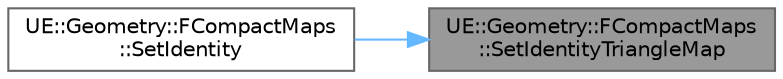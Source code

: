 digraph "UE::Geometry::FCompactMaps::SetIdentityTriangleMap"
{
 // INTERACTIVE_SVG=YES
 // LATEX_PDF_SIZE
  bgcolor="transparent";
  edge [fontname=Helvetica,fontsize=10,labelfontname=Helvetica,labelfontsize=10];
  node [fontname=Helvetica,fontsize=10,shape=box,height=0.2,width=0.4];
  rankdir="RL";
  Node1 [id="Node000001",label="UE::Geometry::FCompactMaps\l::SetIdentityTriangleMap",height=0.2,width=0.4,color="gray40", fillcolor="grey60", style="filled", fontcolor="black",tooltip="Set up triangle map as identity map."];
  Node1 -> Node2 [id="edge1_Node000001_Node000002",dir="back",color="steelblue1",style="solid",tooltip=" "];
  Node2 [id="Node000002",label="UE::Geometry::FCompactMaps\l::SetIdentity",height=0.2,width=0.4,color="grey40", fillcolor="white", style="filled",URL="$d0/d61/classUE_1_1Geometry_1_1FCompactMaps.html#a82a6ceb2e9612adb8054ba48e3813bee",tooltip="Set up maps as identity maps."];
}
